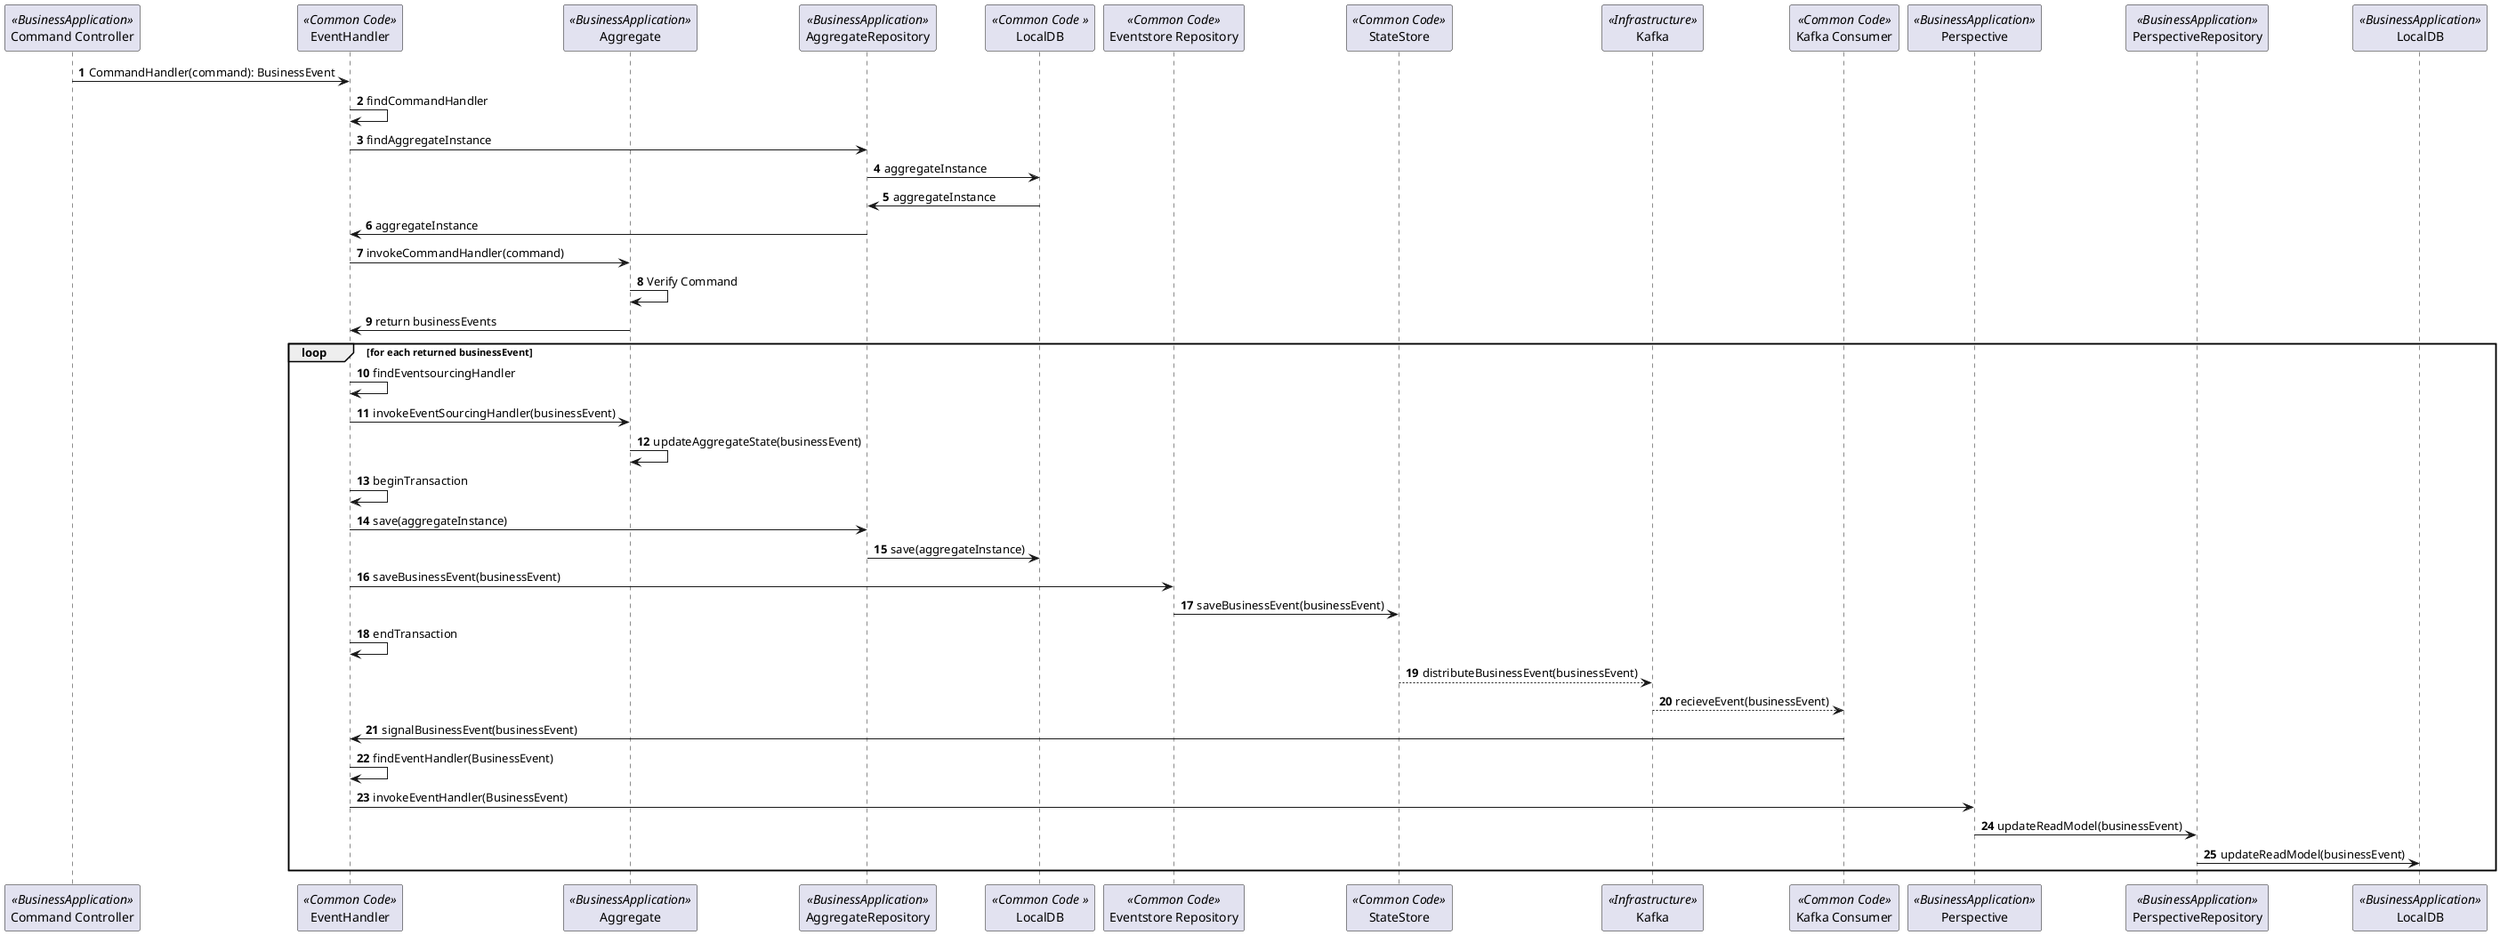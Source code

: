 @startuml
'https://plantuml.com/sequence-diagram

autonumber

Participant controller as "Command Controller" << BusinessApplication >>
Participant eventHandler as "EventHandler" << Common Code >>
Participant aggregateInstance as "Aggregate" << BusinessApplication >>
Participant aggregaterepository as "AggregateRepository" <<BusinessApplication>>
Participant localDBWrite as "LocalDB" << Common Code  >>
Participant eventStoreRepository as "Eventstore Repository" <<Common Code>>
Participant stateStore as "StateStore" <<Common Code>>
Participant kafka as "Kafka" <<Infrastructure>>
Participant kafkaConsumer as "Kafka Consumer" <<Common Code>>
Participant perspective as "Perspective" << BusinessApplication >>
Participant perspectiveRepository as "PerspectiveRepository"<< BusinessApplication >>
Participant localDBRead as "LocalDB" << BusinessApplication >>


controller -> eventHandler: CommandHandler(command): BusinessEvent
eventHandler -> eventHandler: findCommandHandler
eventHandler -> aggregaterepository: findAggregateInstance
aggregaterepository -> localDBWrite: aggregateInstance
localDBWrite -> aggregaterepository: aggregateInstance
aggregaterepository -> eventHandler: aggregateInstance
eventHandler -> aggregateInstance: invokeCommandHandler(command)

aggregateInstance -> aggregateInstance: Verify Command
aggregateInstance -> eventHandler: return businessEvents
loop for each returned businessEvent
  eventHandler -> eventHandler: findEventsourcingHandler
  eventHandler -> aggregateInstance: invokeEventSourcingHandler(businessEvent)
  aggregateInstance -> aggregateInstance: updateAggregateState(businessEvent)
  eventHandler -> eventHandler: beginTransaction
  eventHandler -> aggregaterepository: save(aggregateInstance)
  aggregaterepository -> localDBWrite: save(aggregateInstance)
  eventHandler -> eventStoreRepository: saveBusinessEvent(businessEvent)
  eventStoreRepository -> stateStore: saveBusinessEvent(businessEvent)
  eventHandler -> eventHandler: endTransaction
  stateStore -->kafka: distributeBusinessEvent(businessEvent)
  kafka -->kafkaConsumer: recieveEvent(businessEvent)
  kafkaConsumer->eventHandler: signalBusinessEvent(businessEvent)
  eventHandler->eventHandler: findEventHandler(BusinessEvent)
  eventHandler->perspective: invokeEventHandler(BusinessEvent)
  perspective-> perspectiveRepository: updateReadModel(businessEvent)
  perspectiveRepository->localDBRead: updateReadModel(businessEvent)
end



@enduml